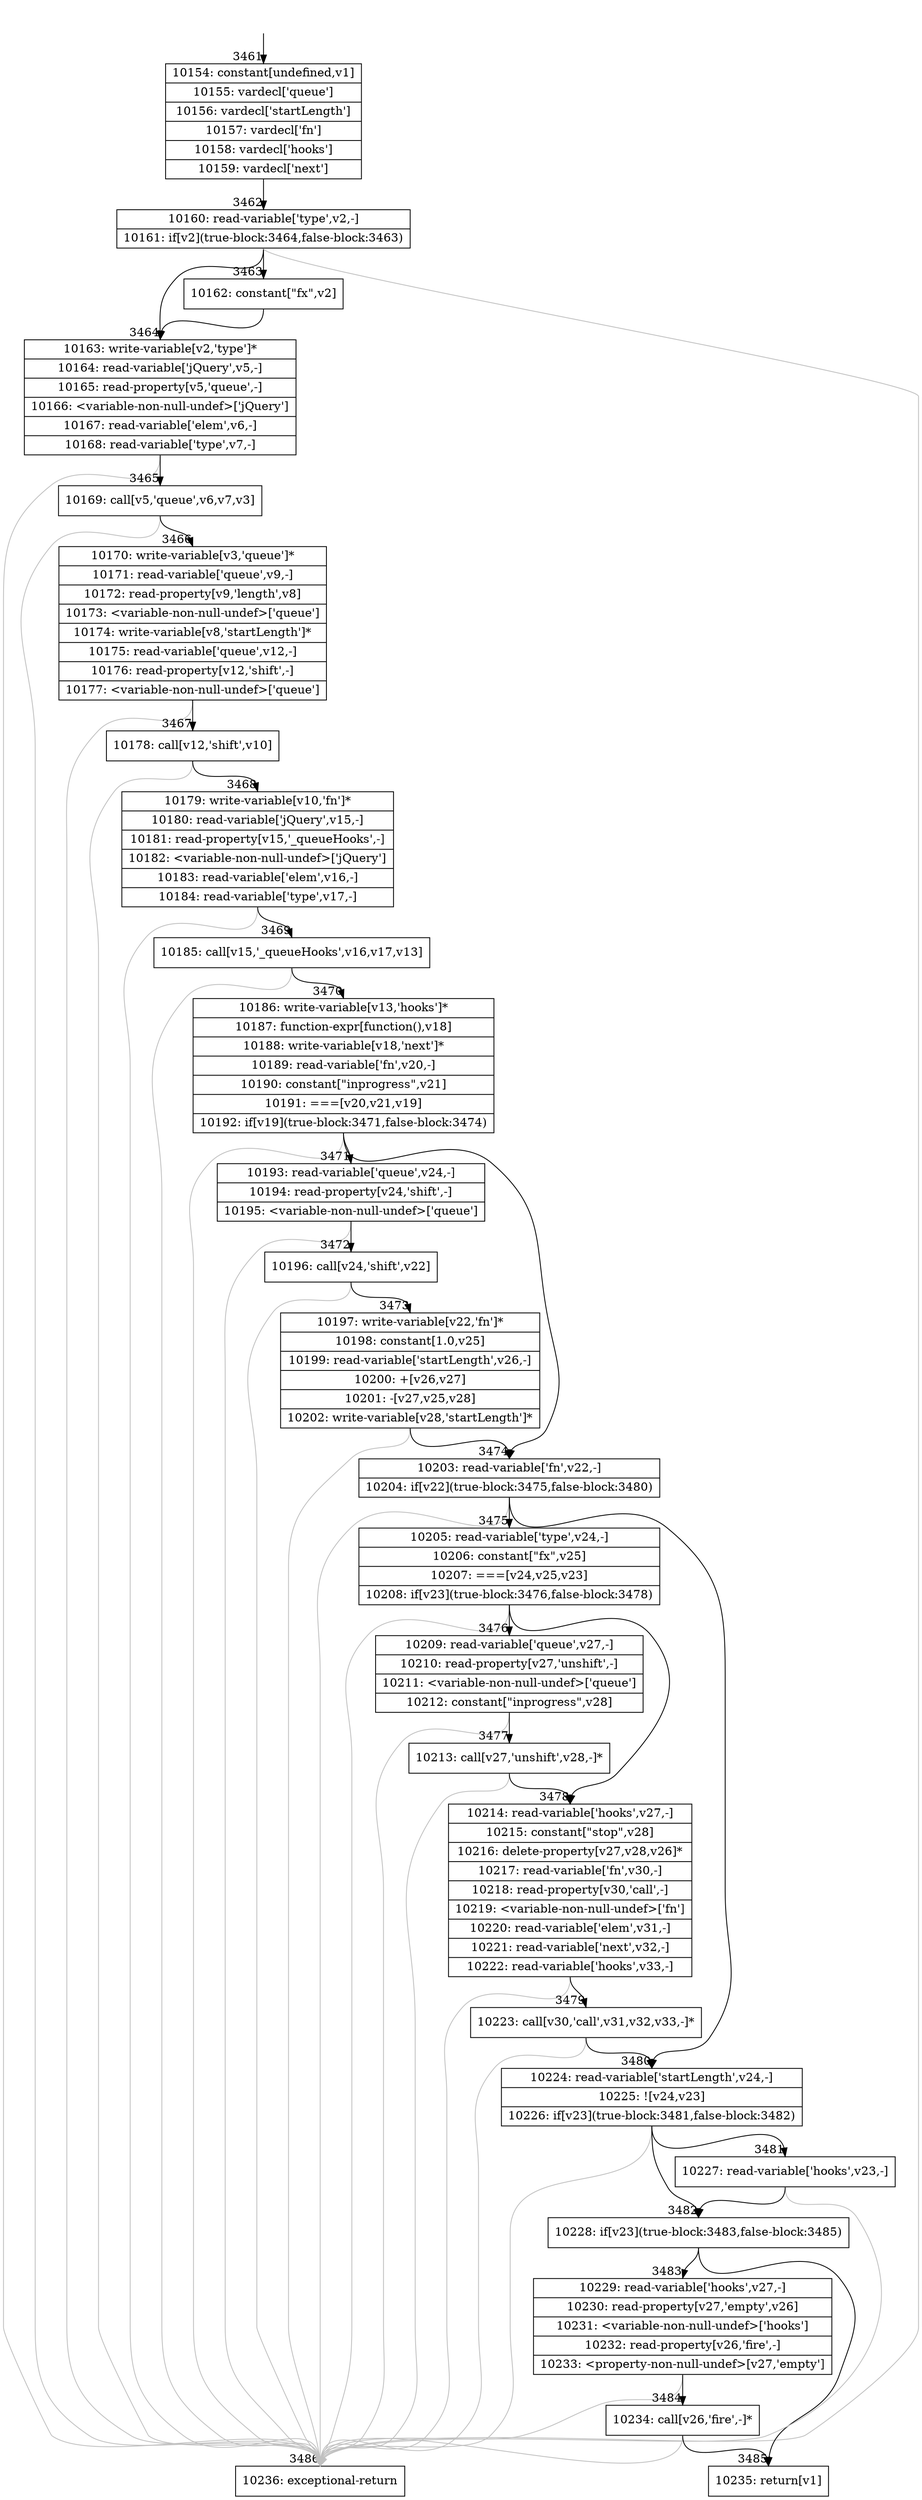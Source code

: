 digraph {
rankdir="TD"
BB_entry228[shape=none,label=""];
BB_entry228 -> BB3461 [tailport=s, headport=n, headlabel="    3461"]
BB3461 [shape=record label="{10154: constant[undefined,v1]|10155: vardecl['queue']|10156: vardecl['startLength']|10157: vardecl['fn']|10158: vardecl['hooks']|10159: vardecl['next']}" ] 
BB3461 -> BB3462 [tailport=s, headport=n, headlabel="      3462"]
BB3462 [shape=record label="{10160: read-variable['type',v2,-]|10161: if[v2](true-block:3464,false-block:3463)}" ] 
BB3462 -> BB3464 [tailport=s, headport=n, headlabel="      3464"]
BB3462 -> BB3463 [tailport=s, headport=n, headlabel="      3463"]
BB3462 -> BB3486 [tailport=s, headport=n, color=gray, headlabel="      3486"]
BB3463 [shape=record label="{10162: constant[\"fx\",v2]}" ] 
BB3463 -> BB3464 [tailport=s, headport=n]
BB3464 [shape=record label="{10163: write-variable[v2,'type']*|10164: read-variable['jQuery',v5,-]|10165: read-property[v5,'queue',-]|10166: \<variable-non-null-undef\>['jQuery']|10167: read-variable['elem',v6,-]|10168: read-variable['type',v7,-]}" ] 
BB3464 -> BB3465 [tailport=s, headport=n, headlabel="      3465"]
BB3464 -> BB3486 [tailport=s, headport=n, color=gray]
BB3465 [shape=record label="{10169: call[v5,'queue',v6,v7,v3]}" ] 
BB3465 -> BB3466 [tailport=s, headport=n, headlabel="      3466"]
BB3465 -> BB3486 [tailport=s, headport=n, color=gray]
BB3466 [shape=record label="{10170: write-variable[v3,'queue']*|10171: read-variable['queue',v9,-]|10172: read-property[v9,'length',v8]|10173: \<variable-non-null-undef\>['queue']|10174: write-variable[v8,'startLength']*|10175: read-variable['queue',v12,-]|10176: read-property[v12,'shift',-]|10177: \<variable-non-null-undef\>['queue']}" ] 
BB3466 -> BB3467 [tailport=s, headport=n, headlabel="      3467"]
BB3466 -> BB3486 [tailport=s, headport=n, color=gray]
BB3467 [shape=record label="{10178: call[v12,'shift',v10]}" ] 
BB3467 -> BB3468 [tailport=s, headport=n, headlabel="      3468"]
BB3467 -> BB3486 [tailport=s, headport=n, color=gray]
BB3468 [shape=record label="{10179: write-variable[v10,'fn']*|10180: read-variable['jQuery',v15,-]|10181: read-property[v15,'_queueHooks',-]|10182: \<variable-non-null-undef\>['jQuery']|10183: read-variable['elem',v16,-]|10184: read-variable['type',v17,-]}" ] 
BB3468 -> BB3469 [tailport=s, headport=n, headlabel="      3469"]
BB3468 -> BB3486 [tailport=s, headport=n, color=gray]
BB3469 [shape=record label="{10185: call[v15,'_queueHooks',v16,v17,v13]}" ] 
BB3469 -> BB3470 [tailport=s, headport=n, headlabel="      3470"]
BB3469 -> BB3486 [tailport=s, headport=n, color=gray]
BB3470 [shape=record label="{10186: write-variable[v13,'hooks']*|10187: function-expr[function(),v18]|10188: write-variable[v18,'next']*|10189: read-variable['fn',v20,-]|10190: constant[\"inprogress\",v21]|10191: ===[v20,v21,v19]|10192: if[v19](true-block:3471,false-block:3474)}" ] 
BB3470 -> BB3471 [tailport=s, headport=n, headlabel="      3471"]
BB3470 -> BB3474 [tailport=s, headport=n, headlabel="      3474"]
BB3470 -> BB3486 [tailport=s, headport=n, color=gray]
BB3471 [shape=record label="{10193: read-variable['queue',v24,-]|10194: read-property[v24,'shift',-]|10195: \<variable-non-null-undef\>['queue']}" ] 
BB3471 -> BB3472 [tailport=s, headport=n, headlabel="      3472"]
BB3471 -> BB3486 [tailport=s, headport=n, color=gray]
BB3472 [shape=record label="{10196: call[v24,'shift',v22]}" ] 
BB3472 -> BB3473 [tailport=s, headport=n, headlabel="      3473"]
BB3472 -> BB3486 [tailport=s, headport=n, color=gray]
BB3473 [shape=record label="{10197: write-variable[v22,'fn']*|10198: constant[1.0,v25]|10199: read-variable['startLength',v26,-]|10200: +[v26,v27]|10201: -[v27,v25,v28]|10202: write-variable[v28,'startLength']*}" ] 
BB3473 -> BB3474 [tailport=s, headport=n]
BB3473 -> BB3486 [tailport=s, headport=n, color=gray]
BB3474 [shape=record label="{10203: read-variable['fn',v22,-]|10204: if[v22](true-block:3475,false-block:3480)}" ] 
BB3474 -> BB3475 [tailport=s, headport=n, headlabel="      3475"]
BB3474 -> BB3480 [tailport=s, headport=n, headlabel="      3480"]
BB3474 -> BB3486 [tailport=s, headport=n, color=gray]
BB3475 [shape=record label="{10205: read-variable['type',v24,-]|10206: constant[\"fx\",v25]|10207: ===[v24,v25,v23]|10208: if[v23](true-block:3476,false-block:3478)}" ] 
BB3475 -> BB3476 [tailport=s, headport=n, headlabel="      3476"]
BB3475 -> BB3478 [tailport=s, headport=n, headlabel="      3478"]
BB3475 -> BB3486 [tailport=s, headport=n, color=gray]
BB3476 [shape=record label="{10209: read-variable['queue',v27,-]|10210: read-property[v27,'unshift',-]|10211: \<variable-non-null-undef\>['queue']|10212: constant[\"inprogress\",v28]}" ] 
BB3476 -> BB3477 [tailport=s, headport=n, headlabel="      3477"]
BB3476 -> BB3486 [tailport=s, headport=n, color=gray]
BB3477 [shape=record label="{10213: call[v27,'unshift',v28,-]*}" ] 
BB3477 -> BB3478 [tailport=s, headport=n]
BB3477 -> BB3486 [tailport=s, headport=n, color=gray]
BB3478 [shape=record label="{10214: read-variable['hooks',v27,-]|10215: constant[\"stop\",v28]|10216: delete-property[v27,v28,v26]*|10217: read-variable['fn',v30,-]|10218: read-property[v30,'call',-]|10219: \<variable-non-null-undef\>['fn']|10220: read-variable['elem',v31,-]|10221: read-variable['next',v32,-]|10222: read-variable['hooks',v33,-]}" ] 
BB3478 -> BB3479 [tailport=s, headport=n, headlabel="      3479"]
BB3478 -> BB3486 [tailport=s, headport=n, color=gray]
BB3479 [shape=record label="{10223: call[v30,'call',v31,v32,v33,-]*}" ] 
BB3479 -> BB3480 [tailport=s, headport=n]
BB3479 -> BB3486 [tailport=s, headport=n, color=gray]
BB3480 [shape=record label="{10224: read-variable['startLength',v24,-]|10225: ![v24,v23]|10226: if[v23](true-block:3481,false-block:3482)}" ] 
BB3480 -> BB3482 [tailport=s, headport=n, headlabel="      3482"]
BB3480 -> BB3481 [tailport=s, headport=n, headlabel="      3481"]
BB3480 -> BB3486 [tailport=s, headport=n, color=gray]
BB3481 [shape=record label="{10227: read-variable['hooks',v23,-]}" ] 
BB3481 -> BB3482 [tailport=s, headport=n]
BB3481 -> BB3486 [tailport=s, headport=n, color=gray]
BB3482 [shape=record label="{10228: if[v23](true-block:3483,false-block:3485)}" ] 
BB3482 -> BB3483 [tailport=s, headport=n, headlabel="      3483"]
BB3482 -> BB3485 [tailport=s, headport=n, headlabel="      3485"]
BB3483 [shape=record label="{10229: read-variable['hooks',v27,-]|10230: read-property[v27,'empty',v26]|10231: \<variable-non-null-undef\>['hooks']|10232: read-property[v26,'fire',-]|10233: \<property-non-null-undef\>[v27,'empty']}" ] 
BB3483 -> BB3484 [tailport=s, headport=n, headlabel="      3484"]
BB3483 -> BB3486 [tailport=s, headport=n, color=gray]
BB3484 [shape=record label="{10234: call[v26,'fire',-]*}" ] 
BB3484 -> BB3485 [tailport=s, headport=n]
BB3484 -> BB3486 [tailport=s, headport=n, color=gray]
BB3485 [shape=record label="{10235: return[v1]}" ] 
BB3486 [shape=record label="{10236: exceptional-return}" ] 
}
